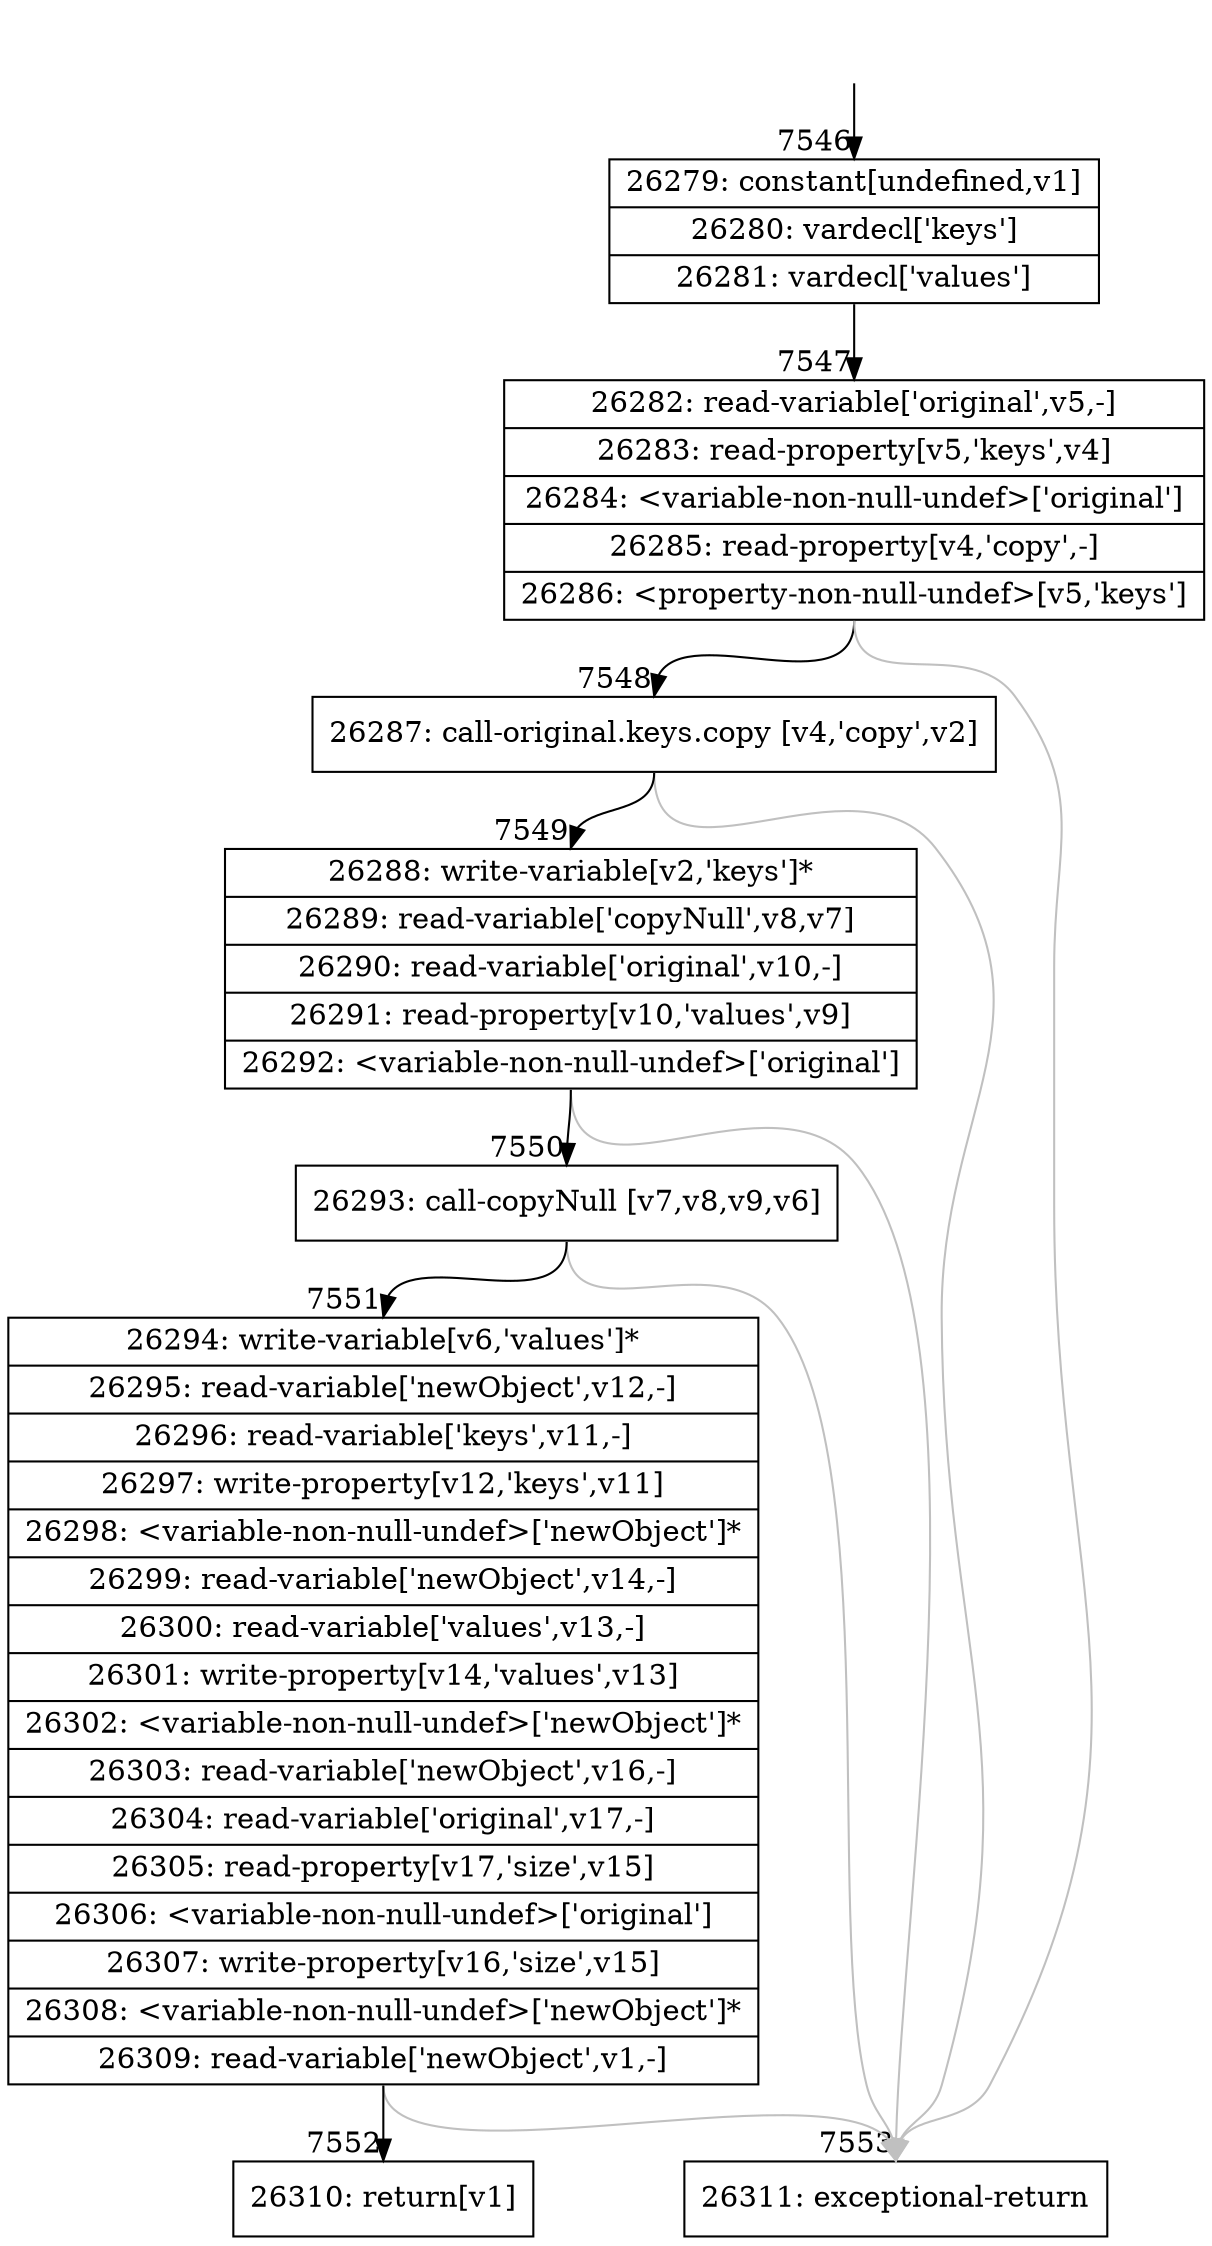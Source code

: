 digraph {
rankdir="TD"
BB_entry632[shape=none,label=""];
BB_entry632 -> BB7546 [tailport=s, headport=n, headlabel="    7546"]
BB7546 [shape=record label="{26279: constant[undefined,v1]|26280: vardecl['keys']|26281: vardecl['values']}" ] 
BB7546 -> BB7547 [tailport=s, headport=n, headlabel="      7547"]
BB7547 [shape=record label="{26282: read-variable['original',v5,-]|26283: read-property[v5,'keys',v4]|26284: \<variable-non-null-undef\>['original']|26285: read-property[v4,'copy',-]|26286: \<property-non-null-undef\>[v5,'keys']}" ] 
BB7547 -> BB7548 [tailport=s, headport=n, headlabel="      7548"]
BB7547 -> BB7553 [tailport=s, headport=n, color=gray, headlabel="      7553"]
BB7548 [shape=record label="{26287: call-original.keys.copy [v4,'copy',v2]}" ] 
BB7548 -> BB7549 [tailport=s, headport=n, headlabel="      7549"]
BB7548 -> BB7553 [tailport=s, headport=n, color=gray]
BB7549 [shape=record label="{26288: write-variable[v2,'keys']*|26289: read-variable['copyNull',v8,v7]|26290: read-variable['original',v10,-]|26291: read-property[v10,'values',v9]|26292: \<variable-non-null-undef\>['original']}" ] 
BB7549 -> BB7550 [tailport=s, headport=n, headlabel="      7550"]
BB7549 -> BB7553 [tailport=s, headport=n, color=gray]
BB7550 [shape=record label="{26293: call-copyNull [v7,v8,v9,v6]}" ] 
BB7550 -> BB7551 [tailport=s, headport=n, headlabel="      7551"]
BB7550 -> BB7553 [tailport=s, headport=n, color=gray]
BB7551 [shape=record label="{26294: write-variable[v6,'values']*|26295: read-variable['newObject',v12,-]|26296: read-variable['keys',v11,-]|26297: write-property[v12,'keys',v11]|26298: \<variable-non-null-undef\>['newObject']*|26299: read-variable['newObject',v14,-]|26300: read-variable['values',v13,-]|26301: write-property[v14,'values',v13]|26302: \<variable-non-null-undef\>['newObject']*|26303: read-variable['newObject',v16,-]|26304: read-variable['original',v17,-]|26305: read-property[v17,'size',v15]|26306: \<variable-non-null-undef\>['original']|26307: write-property[v16,'size',v15]|26308: \<variable-non-null-undef\>['newObject']*|26309: read-variable['newObject',v1,-]}" ] 
BB7551 -> BB7552 [tailport=s, headport=n, headlabel="      7552"]
BB7551 -> BB7553 [tailport=s, headport=n, color=gray]
BB7552 [shape=record label="{26310: return[v1]}" ] 
BB7553 [shape=record label="{26311: exceptional-return}" ] 
//#$~ 13922
}

